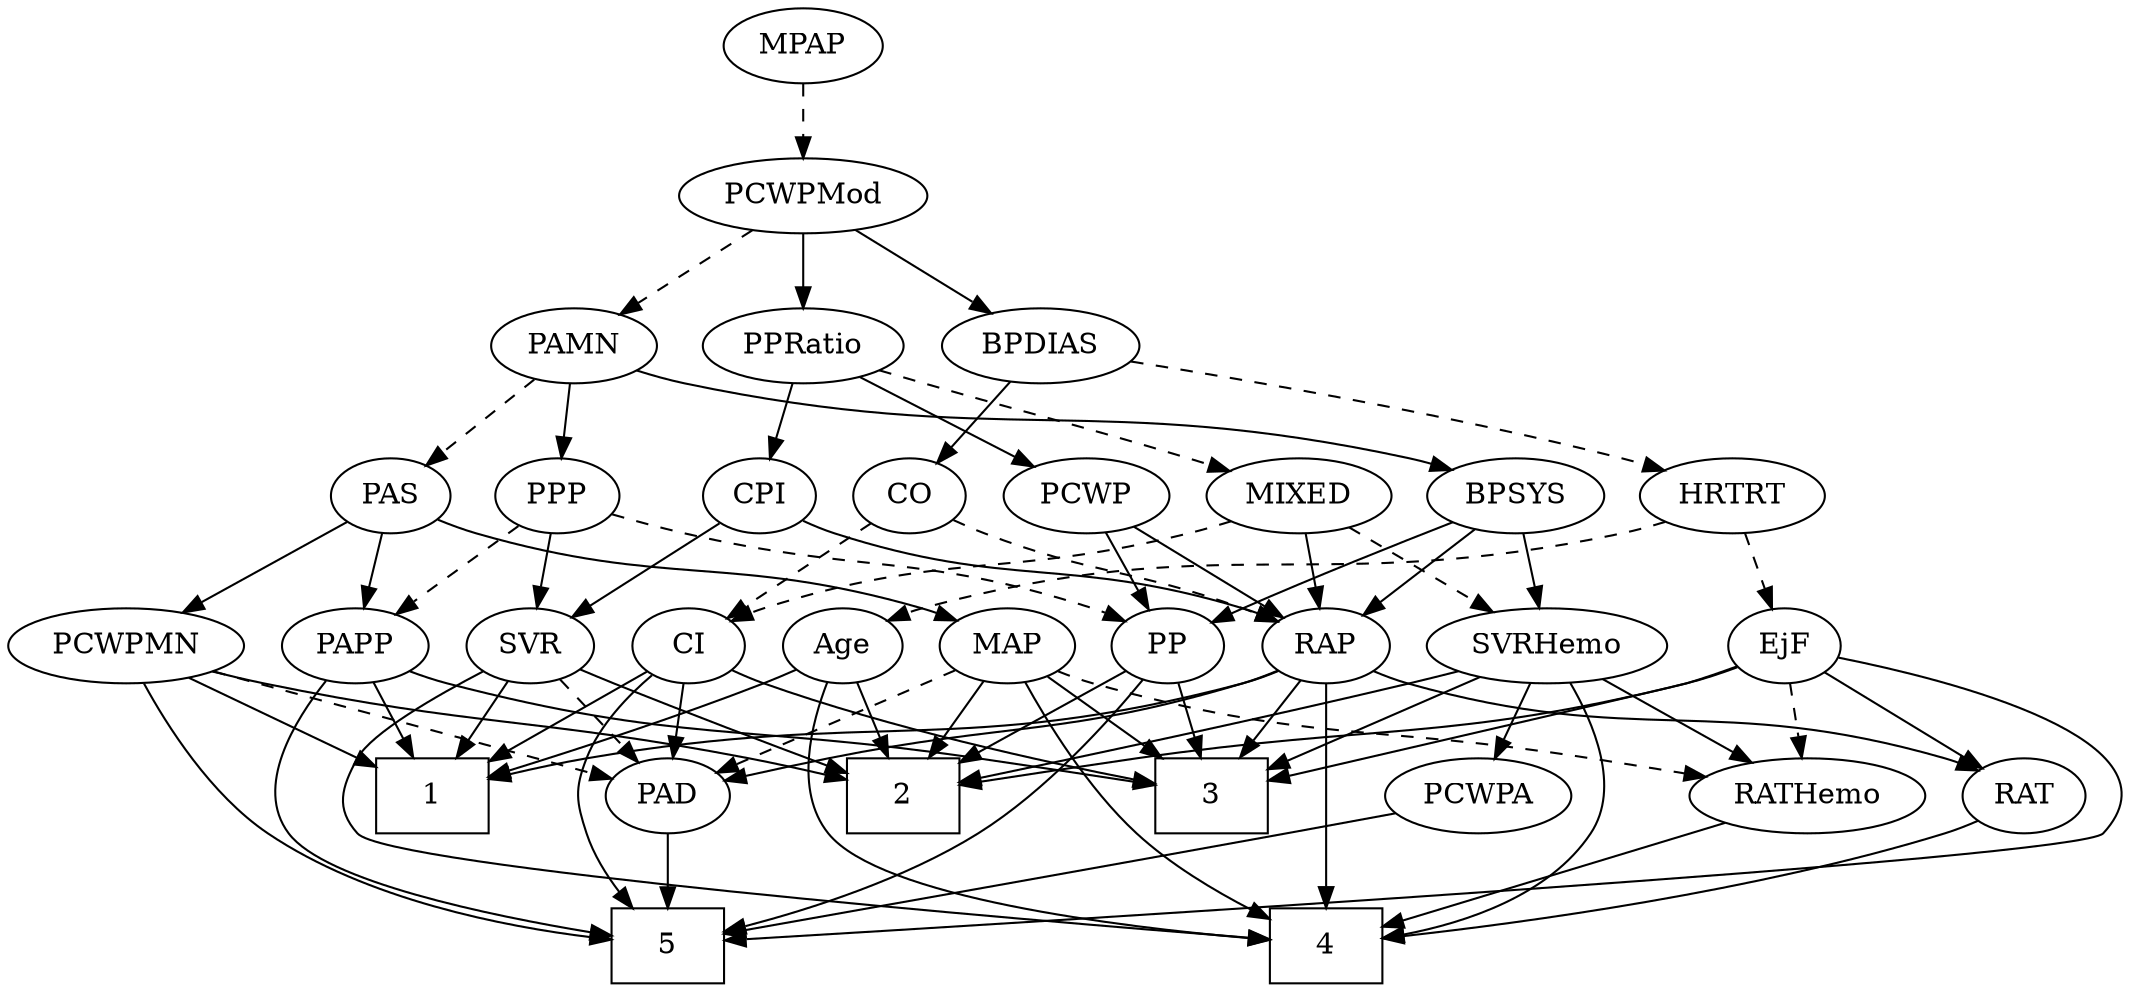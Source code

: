 strict digraph {
	graph [bb="0,0,954.73,468"];
	node [label="\N"];
	1	[height=0.5,
		pos="171.05,90",
		shape=box,
		width=0.75];
	2	[height=0.5,
		pos="395.05,90",
		shape=box,
		width=0.75];
	3	[height=0.5,
		pos="505.05,90",
		shape=box,
		width=0.75];
	4	[height=0.5,
		pos="598.05,18",
		shape=box,
		width=0.75];
	5	[height=0.5,
		pos="245.05,18",
		shape=box,
		width=0.75];
	Age	[height=0.5,
		pos="373.05,162",
		width=0.75];
	Age -> 1	[pos="e,198.36,104.49 351.98,150.32 347.14,148.07 341.97,145.83 337.05,144 283.7,124.18 265.13,128.36 207.89,107.98",
		style=solid];
	Age -> 2	[pos="e,389.62,108.28 378.37,144.05 380.82,136.26 383.79,126.82 386.54,118.08",
		style=solid];
	Age -> 4	[pos="e,570.86,20.876 363.9,144.98 354.18,125.56 342.3,92.86 359.05,72 383.89,41.043 499.71,27.045 560.53,21.739",
		style=solid];
	EjF	[height=0.5,
		pos="671.05,162",
		width=0.75];
	EjF -> 2	[pos="e,422.09,97.297 650.44,150.29 645.49,147.99 640.15,145.73 635.05,144 563.56,119.73 542.72,124.45 469.05,108 457.01,105.31 443.88,\
102.32 432.07,99.599",
		style=solid];
	EjF -> 3	[pos="e,532.11,101.54 649.81,150.74 644.98,148.47 639.85,146.11 635.05,144 603.79,130.26 567.8,115.68 541.63,105.3",
		style=solid];
	EjF -> 5	[pos="e,272.14,20.181 681.4,145.09 692.73,125.48 707.05,92.277 689.05,72 662.17,41.722 384.24,25.595 282.28,20.663",
		style=solid];
	RATHemo	[height=0.5,
		pos="785.05,90",
		width=1.3721];
	EjF -> RATHemo	[pos="e,760.85,105.86 690.38,149.13 707.32,138.73 732.28,123.4 752.31,111.1",
		style=dashed];
	RAT	[height=0.5,
		pos="653.05,90",
		width=0.75827];
	EjF -> RAT	[pos="e,657.36,107.79 666.69,144.05 664.65,136.14 662.18,126.54 659.91,117.69",
		style=solid];
	RAP	[height=0.5,
		pos="598.05,162",
		width=0.77632];
	RAP -> 1	[pos="e,198.19,104.99 576.97,149.88 571.88,147.59 566.37,145.45 561.05,144 411.59,103.28 361.46,148.45 207.97,107.67",
		style=solid];
	RAP -> 3	[pos="e,527.74,108.08 580.55,147.83 568.06,138.43 550.92,125.53 536.13,114.39",
		style=solid];
	RAP -> 4	[pos="e,598.05,36.189 598.05,143.87 598.05,119.67 598.05,75.211 598.05,46.393",
		style=solid];
	PAD	[height=0.5,
		pos="245.05,90",
		width=0.79437];
	RAP -> PAD	[pos="e,272.58,95.191 576.9,150.12 571.81,147.83 566.32,145.62 561.05,144 534.8,135.93 361.03,108.77 282.94,96.78",
		style=solid];
	RAP -> RAT	[pos="e,640.87,106.49 610.25,145.46 617.37,136.4 626.5,124.79 634.49,114.61",
		style=solid];
	MIXED	[height=0.5,
		pos="627.05,234",
		width=1.1193];
	MIXED -> RAP	[pos="e,605,179.79 620.03,216.05 616.68,207.97 612.6,198.12 608.86,189.11",
		style=solid];
	SVRHemo	[height=0.5,
		pos="766.05,162",
		width=1.3902];
	MIXED -> SVRHemo	[pos="e,737.98,177.14 652.86,220 674.21,209.25 704.81,193.84 728.81,181.75",
		style=dashed];
	CI	[height=0.5,
		pos="227.05,162",
		width=0.75];
	MIXED -> CI	[pos="e,247.54,174.09 597.55,221.6 591.19,219.47 584.45,217.46 578.05,216 440.65,184.72 398.57,218.6 263.05,180 261.1,179.45 259.13,178.8 \
257.17,178.08",
		style=dashed];
	MPAP	[height=0.5,
		pos="402.05,450",
		width=0.97491];
	PCWPMod	[height=0.5,
		pos="402.05,378",
		width=1.4443];
	MPAP -> PCWPMod	[pos="e,402.05,396.1 402.05,431.7 402.05,423.98 402.05,414.71 402.05,406.11",
		style=dashed];
	BPSYS	[height=0.5,
		pos="723.05,234",
		width=1.0471];
	BPSYS -> RAP	[pos="e,618.55,174.48 699.53,219.83 679.11,208.4 649.45,191.78 627.46,179.47",
		style=solid];
	BPSYS -> SVRHemo	[pos="e,755.63,179.96 733.24,216.41 738.36,208.08 744.67,197.8 750.39,188.49",
		style=solid];
	PP	[height=0.5,
		pos="525.05,162",
		width=0.75];
	BPSYS -> PP	[pos="e,546.15,173.56 694.03,222.28 688.1,220.15 681.88,217.97 676.05,216 625.3,198.89 610.93,199.48 561.05,180 559.21,179.28 557.34,178.52 \
555.46,177.72",
		style=solid];
	PAD -> 5	[pos="e,245.05,36.104 245.05,71.697 245.05,63.983 245.05,54.712 245.05,46.112",
		style=solid];
	CO	[height=0.5,
		pos="284.05,234",
		width=0.75];
	CO -> RAP	[pos="e,576.92,173.94 304.57,222.04 309.53,219.76 314.89,217.57 320.05,216 423.68,184.54 457.25,210.92 561.05,180 563.19,179.36 565.37,\
178.62 567.55,177.81",
		style=dashed];
	CO -> CI	[pos="e,239.39,178.16 271.68,217.81 264.13,208.55 254.34,196.52 245.85,186.09",
		style=dashed];
	PAS	[height=0.5,
		pos="140.05,234",
		width=0.75];
	PCWPMN	[height=0.5,
		pos="50.046,162",
		width=1.3902];
	PAS -> PCWPMN	[pos="e,70.04,178.55 123.12,219.83 110.52,210.03 93.03,196.43 78.322,184.99",
		style=solid];
	MAP	[height=0.5,
		pos="449.05,162",
		width=0.84854];
	PAS -> MAP	[pos="e,425.71,174.06 160.58,222.06 165.54,219.77 170.89,217.58 176.05,216 276.24,185.31 308.27,208.71 409.05,180 411.37,179.34 413.74,\
178.57 416.11,177.74",
		style=solid];
	PAPP	[height=0.5,
		pos="150.05,162",
		width=0.88464];
	PAS -> PAPP	[pos="e,147.58,180.28 142.47,216.05 143.57,208.35 144.9,199.03 146.14,190.36",
		style=solid];
	PAMN	[height=0.5,
		pos="274.05,306",
		width=1.011];
	PAMN -> BPSYS	[pos="e,695.04,246.35 306.12,297.12 319.88,293.94 336.19,290.46 351.05,288 494.43,264.3 534.5,284.95 676.05,252 679.07,251.29 682.18,250.45 \
685.27,249.53",
		style=solid];
	PAMN -> PAS	[pos="e,160.62,245.75 249.78,292.32 227.27,280.57 193.73,263.04 169.66,250.47",
		style=dashed];
	PPP	[height=0.5,
		pos="212.05,234",
		width=0.75];
	PAMN -> PPP	[pos="e,225.21,249.86 259.98,289.12 251.66,279.73 241.01,267.7 231.85,257.36",
		style=solid];
	RATHemo -> 4	[pos="e,625.12,29.137 751.61,76.485 718.72,64.173 668.63,45.422 634.68,32.712",
		style=solid];
	CPI	[height=0.5,
		pos="356.05,234",
		width=0.75];
	CPI -> RAP	[pos="e,576.46,173.89 376.65,222.27 381.6,219.98 386.94,217.72 392.05,216 464.81,191.44 488.15,204.18 561.05,180 562.96,179.37 564.9,178.66 \
566.85,177.91",
		style=solid];
	SVR	[height=0.5,
		pos="300.05,162",
		width=0.77632];
	CPI -> SVR	[pos="e,312.56,178.64 343.89,217.81 336.58,208.67 327.12,196.85 318.86,186.52",
		style=solid];
	RAT -> 4	[pos="e,611.5,36.127 641.11,73.811 634.3,65.141 625.59,54.052 617.78,44.12",
		style=solid];
	SVR -> 1	[pos="e,198.47,105.88 279.32,149.75 259.95,139.24 230.62,123.33 207.37,110.71",
		style=solid];
	SVR -> 2	[pos="e,371.86,108.08 317.91,147.83 330.79,138.34 348.51,125.29 363.72,114.08",
		style=solid];
	SVR -> 4	[pos="e,570.65,21.839 304.26,144.03 310.24,123.66 323.2,90 347.05,72 380.31,46.891 499.11,30.167 560.59,22.988",
		style=solid];
	SVR -> PAD	[pos="e,257.22,106.49 287.84,145.46 280.72,136.4 271.59,124.79 263.6,114.61",
		style=dashed];
	PCWPMod -> PAMN	[pos="e,297.52,319.84 375.52,362.5 355.49,351.54 327.9,336.45 306.55,324.77",
		style=dashed];
	BPDIAS	[height=0.5,
		pos="402.05,306",
		width=1.1735];
	PCWPMod -> BPDIAS	[pos="e,402.05,324.1 402.05,359.7 402.05,351.98 402.05,342.71 402.05,334.11",
		style=solid];
	PPRatio	[height=0.5,
		pos="518.05,306",
		width=1.1013];
	PCWPMod -> PPRatio	[pos="e,495.17,320.8 426.93,361.98 444.32,351.49 467.69,337.39 486.4,326.09",
		style=solid];
	PCWPA	[height=0.5,
		pos="894.05,90",
		width=1.1555];
	PCWPA -> 5	[pos="e,272.26,20.565 863.62,77.573 856.92,75.42 849.81,73.406 843.05,72 734.92,49.511 396.04,27.937 282.52,21.173",
		style=solid];
	PCWPMN -> 1	[pos="e,144.03,106.63 75.411,146.33 92.76,136.29 116.01,122.84 135.24,111.71",
		style=solid];
	PCWPMN -> 2	[pos="e,367.65,95.166 87.039,149.75 94.301,147.7 101.89,145.69 109.05,144 197.46,123.12 302.85,105.41 357.7,96.73",
		style=solid];
	PCWPMN -> 5	[pos="e,217.92,25.353 58.638,144.05 69.404,124.32 89.571,91.916 115.05,72 142.75,50.341 180.52,36.26 208.21,28.096",
		style=solid];
	PCWPMN -> PAD	[pos="e,222.69,101.43 86.882,149.66 118.93,139.53 166.46,123.89 207.05,108 209.12,107.19 211.25,106.32 213.39,105.43",
		style=dashed];
	SVRHemo -> 2	[pos="e,422.35,97.793 729.41,149.64 722.05,147.59 714.34,145.59 707.05,144 602.54,121.14 574.14,127.99 469.05,108 457.03,105.71 444,102.85 \
432.27,100.13",
		style=solid];
	SVRHemo -> 3	[pos="e,532.22,97.91 728.31,149.98 721.25,147.96 713.93,145.9 707.05,144 649.52,128.17 582.49,110.79 541.94,100.4",
		style=solid];
	SVRHemo -> 4	[pos="e,625.18,18.819 812.31,155.04 878.07,144.75 986.26,119.98 945.05,72 905.43,25.875 716.75,19.455 635.45,18.866",
		style=solid];
	SVRHemo -> RATHemo	[pos="e,780.36,108.28 770.64,144.05 772.76,136.26 775.32,126.82 777.7,118.08",
		style=solid];
	SVRHemo -> PCWPA	[pos="e,869.17,104.6 792.26,146.67 811.88,135.93 838.89,121.16 860.15,109.53",
		style=solid];
	BPDIAS -> CO	[pos="e,303.69,246.65 378.45,291 359.44,279.72 332.64,263.83 312.45,251.85",
		style=solid];
	HRTRT	[height=0.5,
		pos="441.05,234",
		width=1.1013];
	BPDIAS -> HRTRT	[pos="e,431.6,251.96 411.29,288.41 415.88,280.16 421.54,270.01 426.68,260.78",
		style=dashed];
	MAP -> 2	[pos="e,408.39,108.29 436.79,145.12 430.25,136.63 422.03,125.98 414.62,116.38",
		style=solid];
	MAP -> 3	[pos="e,491.08,108.46 461.47,145.46 468.32,136.91 476.99,126.07 484.79,116.32",
		style=solid];
	MAP -> 4	[pos="e,571.04,22.657 448.43,143.89 448.63,124.31 451.89,92.332 469.05,72 492.24,44.525 531.93,31.091 561.17,24.654",
		style=solid];
	MAP -> PAD	[pos="e,270.57,98.477 425.07,150.4 419.83,148.2 414.28,145.95 409.05,144 365.22,127.64 313.76,111.5 280.34,101.41",
		style=dashed];
	MAP -> RATHemo	[pos="e,741.59,98.717 472.41,150.03 477.79,147.8 483.55,145.64 489.05,144 491.96,143.13 647.2,115.49 731.65,100.48",
		style=dashed];
	PP -> 2	[pos="e,422.46,105.76 504.73,150.06 485.19,139.54 455.2,123.39 431.52,110.64",
		style=solid];
	PP -> 3	[pos="e,509.98,108.28 520.2,144.05 517.98,136.26 515.28,126.82 512.78,118.08",
		style=solid];
	PP -> 5	[pos="e,272.49,19.617 534.86,144.89 545.35,125.38 558.27,92.588 541.05,72 508.47,33.077 354.63,22.705 282.51,19.968",
		style=solid];
	PPP -> SVR	[pos="e,283.13,176.46 229.01,219.5 242.04,209.14 260.23,194.67 274.94,182.97",
		style=solid];
	PPP -> PP	[pos="e,504.52,173.96 232.57,222.04 237.53,219.76 242.89,217.57 248.05,216 351.68,184.54 385.42,211.46 489.05,180 490.98,179.41 492.94,\
178.74 494.9,178",
		style=dashed];
	PPP -> PAPP	[pos="e,163.6,178.31 198.9,218.15 190.63,208.82 179.78,196.57 170.41,186",
		style=dashed];
	PPRatio -> MIXED	[pos="e,605.02,249.14 540.1,290.83 556.35,280.4 578.66,266.07 596.61,254.55",
		style=dashed];
	PPRatio -> CPI	[pos="e,377.3,245.22 489.37,293.35 463.73,282.84 425.2,266.79 392.05,252 390.25,251.2 388.4,250.36 386.54,249.51",
		style=solid];
	PCWP	[height=0.5,
		pos="534.05,234",
		width=0.97491];
	PPRatio -> PCWP	[pos="e,530.1,252.28 521.92,288.05 523.7,280.26 525.86,270.82 527.86,262.08",
		style=solid];
	PCWP -> RAP	[pos="e,584.32,178.01 548.25,217.46 556.82,208.09 567.88,195.99 577.41,185.57",
		style=solid];
	PCWP -> PP	[pos="e,527.24,180.1 531.82,215.7 530.83,207.98 529.64,198.71 528.53,190.11",
		style=solid];
	CI -> 1	[pos="e,184.75,108.13 214.89,145.81 207.96,137.14 199.09,126.05 191.14,116.12",
		style=solid];
	CI -> 3	[pos="e,478,97.313 247.65,150.28 252.6,147.98 257.94,145.73 263.05,144 335.38,119.53 356.5,124.55 431.05,108 443.09,105.33 456.22,102.34 \
468.03,99.617",
		style=solid];
	CI -> 5	[pos="e,217.85,23.653 206.01,150.31 180.12,136.93 139.06,114.94 135.05,108 127.04,94.147 126.53,85.548 135.05,72 150.97,46.645 182.81,\
33.135 208.16,26.117",
		style=solid];
	CI -> PAD	[pos="e,240.6,108.28 231.4,144.05 233.41,136.26 235.83,126.82 238.08,118.08",
		style=solid];
	PAPP -> 1	[pos="e,165.86,108.28 155.13,144.05 157.47,136.26 160.3,126.82 162.92,118.08",
		style=solid];
	PAPP -> 3	[pos="e,477.74,97.801 173.98,149.93 179.5,147.7 185.4,145.57 191.05,144 294.97,115.13 325.07,128.09 431.05,108 443.07,105.72 456.1,102.86 \
467.83,100.14",
		style=solid];
	PAPP -> 5	[pos="e,217.85,22.442 138.22,145.02 125.88,126.23 110.24,94.726 125.05,72 143.26,44.043 179.93,30.727 207.96,24.45",
		style=solid];
	HRTRT -> Age	[pos="e,387.48,177.86 425.62,217.12 416.41,207.64 404.58,195.46 394.48,185.06",
		style=dashed];
	HRTRT -> EjF	[pos="e,650.4,173.6 470.97,222.14 477.24,220 483.83,217.85 490.05,216 553.7,197.1 572.5,202.29 635.05,180 636.95,179.32 638.89,178.58 \
640.83,177.79",
		style=dashed];
}
